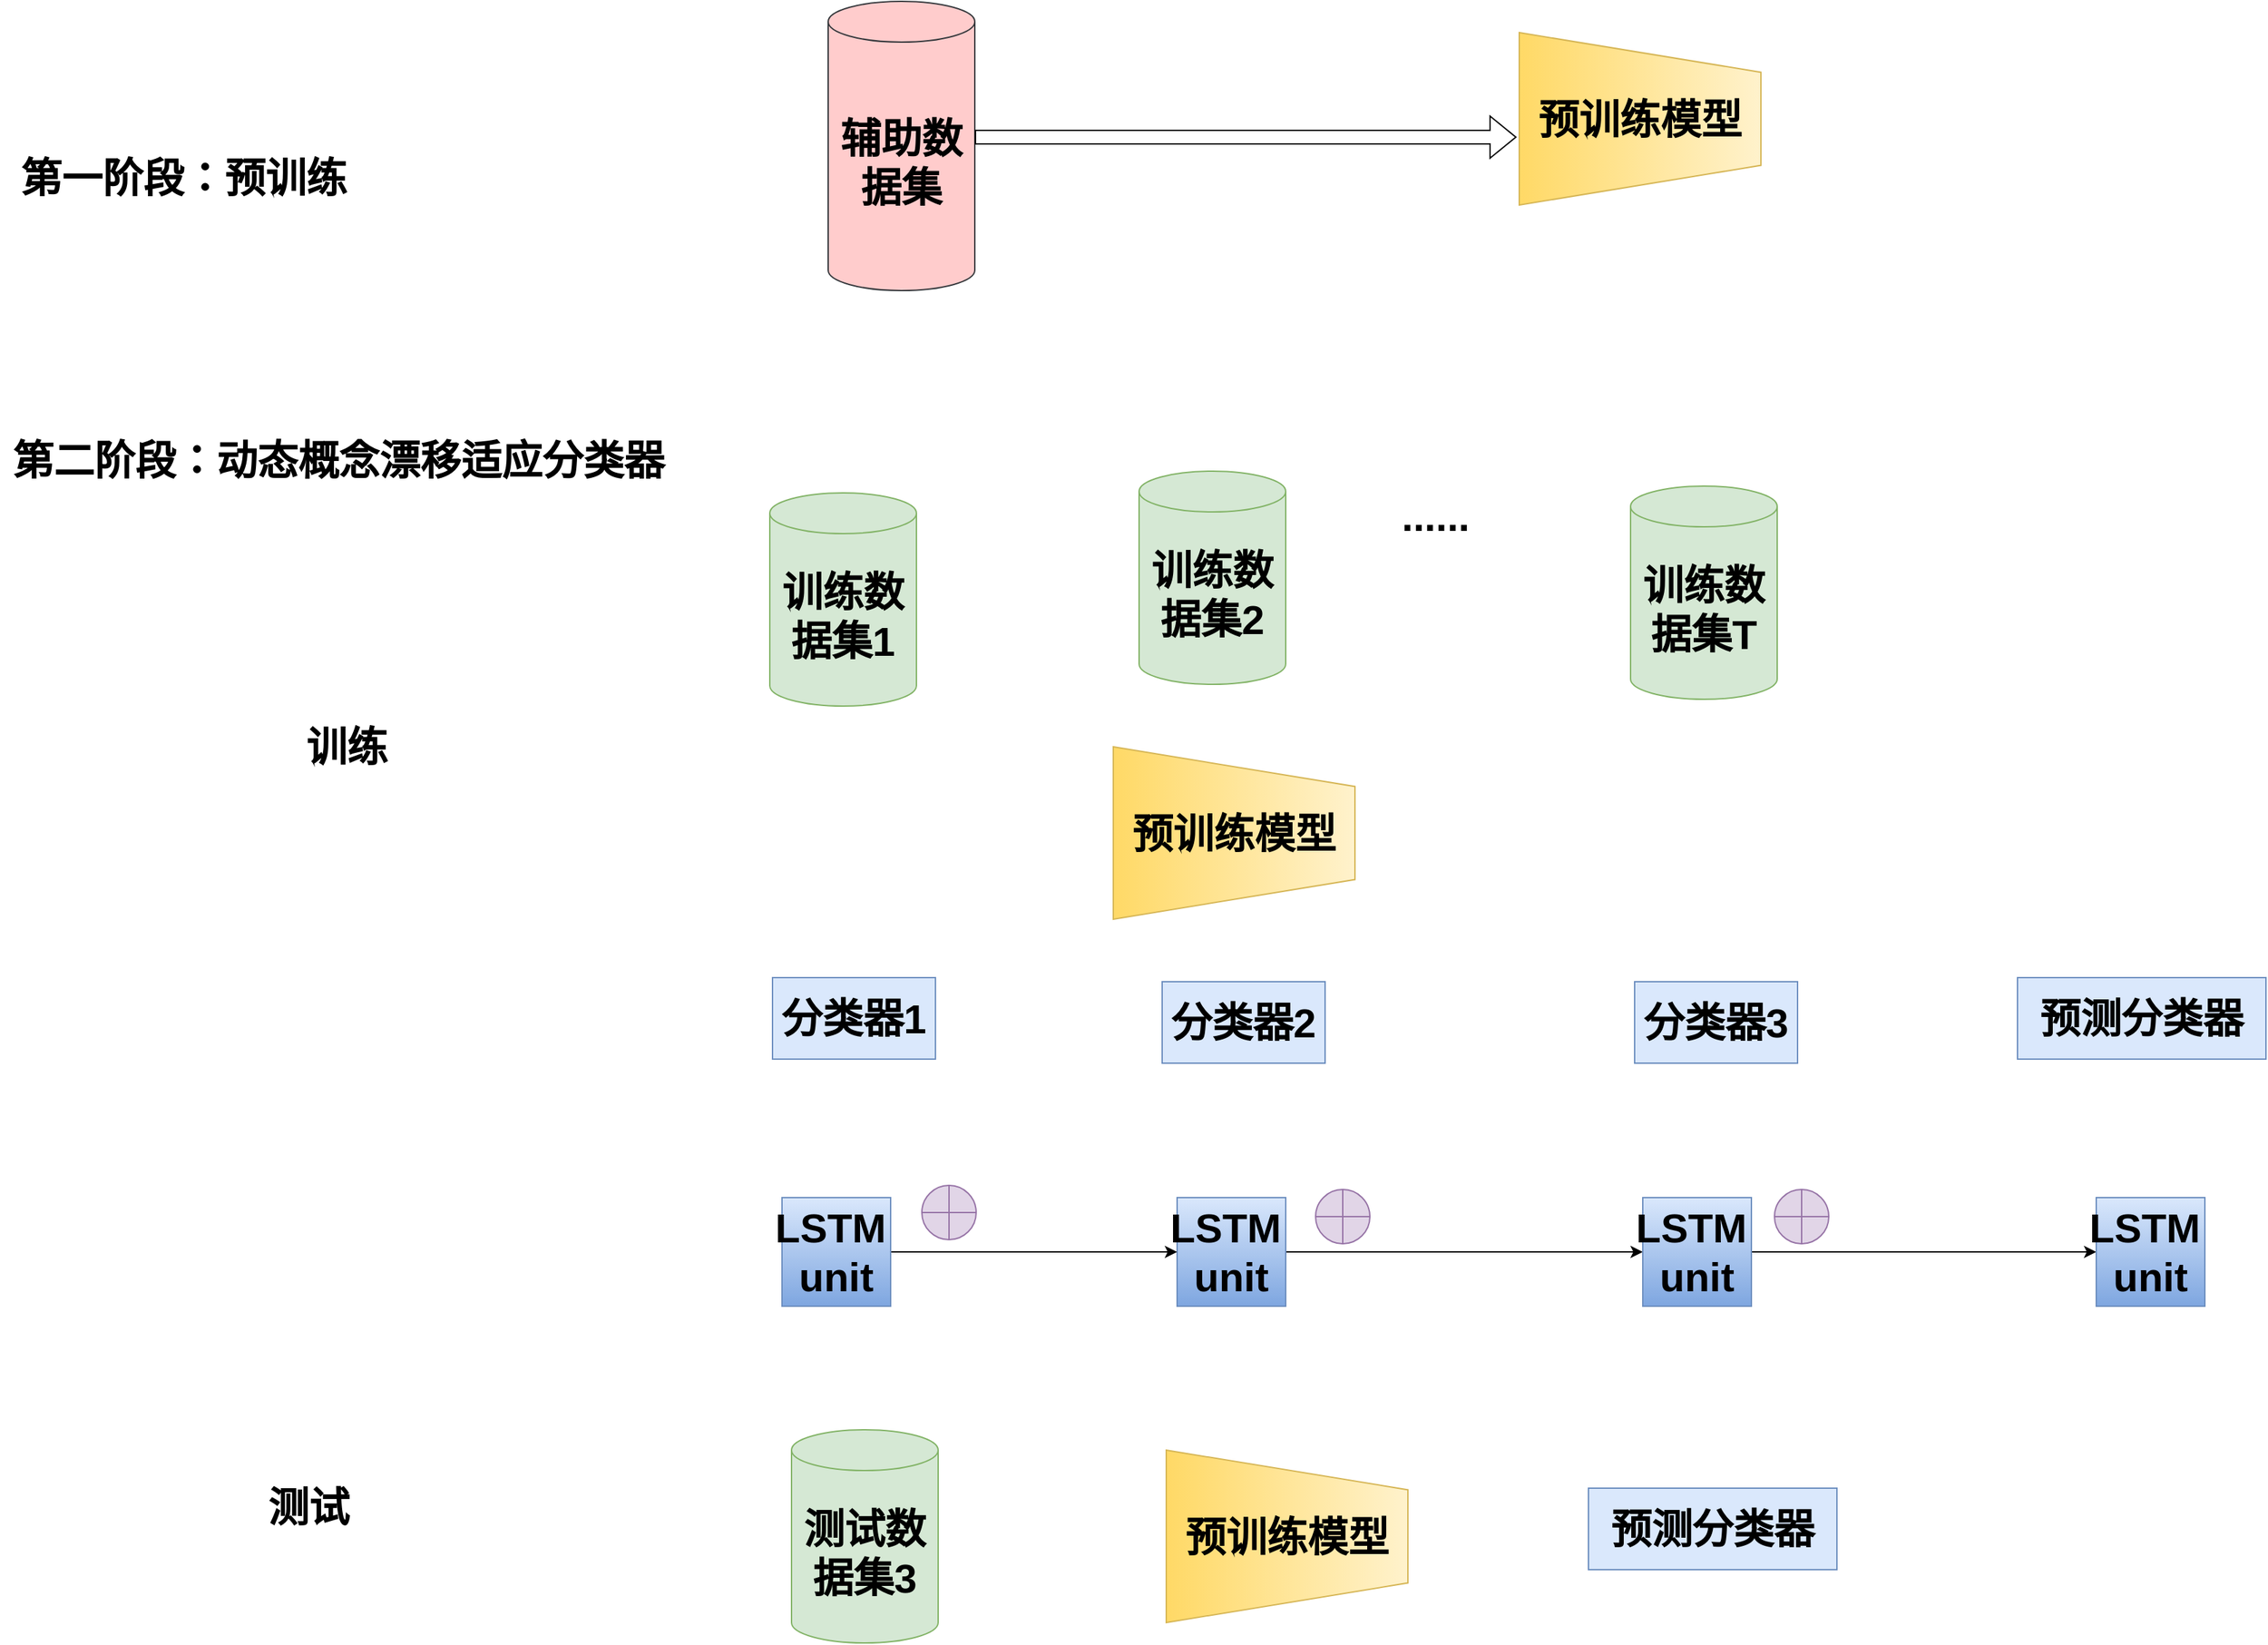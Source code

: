 <mxfile version="24.2.3" type="github">
  <diagram name="第 1 页" id="IuZ21-W2MwJ3771QIR-E">
    <mxGraphModel dx="3034" dy="2571" grid="0" gridSize="10" guides="1" tooltips="1" connect="1" arrows="1" fold="1" page="0" pageScale="1" pageWidth="827" pageHeight="1169" math="0" shadow="0">
      <root>
        <mxCell id="0" />
        <mxCell id="1" parent="0" />
        <mxCell id="ZrMqJIstzdSPl8vEg9Mc-193" value="&lt;font style=&quot;font-size: 22px;&quot;&gt;&lt;span style=&quot;font-size: 20px;&quot;&gt;&lt;font style=&quot;font-size: 30px;&quot;&gt;&lt;b&gt;第一阶段：预训练&lt;br&gt;&lt;/b&gt;&lt;/font&gt;&lt;/span&gt;&lt;/font&gt;" style="text;html=1;align=center;verticalAlign=middle;resizable=0;points=[];autosize=1;strokeColor=none;fillColor=none;" vertex="1" parent="1">
          <mxGeometry x="-287" y="-846" width="258" height="48" as="geometry" />
        </mxCell>
        <mxCell id="ZrMqJIstzdSPl8vEg9Mc-194" value="&lt;font style=&quot;font-size: 23px;&quot;&gt;&lt;b style=&quot;font-size: 30px;&quot;&gt;&lt;font style=&quot;font-size: 30px;&quot;&gt;第二阶段：动态概念漂移适应分类器&lt;br&gt;&lt;/font&gt;&lt;/b&gt;&lt;/font&gt;" style="text;html=1;align=center;verticalAlign=middle;resizable=0;points=[];autosize=1;strokeColor=none;fillColor=none;" vertex="1" parent="1">
          <mxGeometry x="-293" y="-638" width="498" height="48" as="geometry" />
        </mxCell>
        <mxCell id="ZrMqJIstzdSPl8vEg9Mc-202" value="&lt;font size=&quot;1&quot;&gt;&lt;b style=&quot;font-size: 30px;&quot;&gt;辅助数据集&lt;/b&gt;&lt;/font&gt;" style="shape=cylinder3;whiteSpace=wrap;html=1;boundedLbl=1;backgroundOutline=1;size=15;fillColor=#ffcccc;strokeColor=#36393d;" vertex="1" parent="1">
          <mxGeometry x="317" y="-952" width="108" height="213" as="geometry" />
        </mxCell>
        <mxCell id="ZrMqJIstzdSPl8vEg9Mc-203" value="&lt;font size=&quot;1&quot;&gt;&lt;b style=&quot;font-size: 30px;&quot;&gt;预训练模型&lt;/b&gt;&lt;/font&gt;" style="verticalLabelPosition=middle;verticalAlign=middle;html=1;shape=trapezoid;perimeter=trapezoidPerimeter;whiteSpace=wrap;size=0.23;arcSize=10;flipV=1;labelPosition=center;align=center;direction=south;fillColor=#fff2cc;gradientColor=#ffd966;strokeColor=#d6b656;" vertex="1" parent="1">
          <mxGeometry x="826" y="-929" width="178" height="127" as="geometry" />
        </mxCell>
        <mxCell id="ZrMqJIstzdSPl8vEg9Mc-204" value="" style="shape=flexArrow;endArrow=classic;html=1;rounded=0;" edge="1" parent="1">
          <mxGeometry width="50" height="50" relative="1" as="geometry">
            <mxPoint x="425" y="-852" as="sourcePoint" />
            <mxPoint x="824" y="-852" as="targetPoint" />
          </mxGeometry>
        </mxCell>
        <mxCell id="ZrMqJIstzdSPl8vEg9Mc-205" value="&lt;font size=&quot;1&quot;&gt;&lt;b style=&quot;font-size: 30px;&quot;&gt;训练数据集1&lt;/b&gt;&lt;/font&gt;" style="shape=cylinder3;whiteSpace=wrap;html=1;boundedLbl=1;backgroundOutline=1;size=15;fillColor=#d5e8d4;strokeColor=#82b366;" vertex="1" parent="1">
          <mxGeometry x="274" y="-590" width="108" height="157" as="geometry" />
        </mxCell>
        <mxCell id="ZrMqJIstzdSPl8vEg9Mc-206" value="&lt;font size=&quot;1&quot;&gt;&lt;b style=&quot;font-size: 30px;&quot;&gt;训练&lt;/b&gt;&lt;/font&gt;" style="text;html=1;align=center;verticalAlign=middle;resizable=0;points=[];autosize=1;strokeColor=none;fillColor=none;" vertex="1" parent="1">
          <mxGeometry x="-77" y="-427" width="78" height="48" as="geometry" />
        </mxCell>
        <mxCell id="ZrMqJIstzdSPl8vEg9Mc-207" value="&lt;font size=&quot;1&quot;&gt;&lt;b style=&quot;font-size: 30px;&quot;&gt;测试&lt;/b&gt;&lt;/font&gt;" style="text;html=1;align=center;verticalAlign=middle;resizable=0;points=[];autosize=1;strokeColor=none;fillColor=none;" vertex="1" parent="1">
          <mxGeometry x="-105" y="133" width="78" height="48" as="geometry" />
        </mxCell>
        <mxCell id="ZrMqJIstzdSPl8vEg9Mc-208" value="&lt;font size=&quot;1&quot;&gt;&lt;b style=&quot;font-size: 30px;&quot;&gt;训练数据集2&lt;/b&gt;&lt;/font&gt;" style="shape=cylinder3;whiteSpace=wrap;html=1;boundedLbl=1;backgroundOutline=1;size=15;fillColor=#d5e8d4;strokeColor=#82b366;" vertex="1" parent="1">
          <mxGeometry x="546" y="-606" width="108" height="157" as="geometry" />
        </mxCell>
        <mxCell id="ZrMqJIstzdSPl8vEg9Mc-209" value="&lt;font size=&quot;1&quot;&gt;&lt;b style=&quot;font-size: 30px;&quot;&gt;训练数据集T&lt;/b&gt;&lt;/font&gt;" style="shape=cylinder3;whiteSpace=wrap;html=1;boundedLbl=1;backgroundOutline=1;size=15;fillColor=#d5e8d4;strokeColor=#82b366;" vertex="1" parent="1">
          <mxGeometry x="908" y="-595" width="108" height="157" as="geometry" />
        </mxCell>
        <mxCell id="ZrMqJIstzdSPl8vEg9Mc-214" value="&lt;font size=&quot;1&quot;&gt;&lt;b style=&quot;font-size: 30px;&quot;&gt;分类器1&lt;/b&gt;&lt;/font&gt;" style="rounded=0;whiteSpace=wrap;html=1;fillColor=#dae8fc;strokeColor=#6c8ebf;" vertex="1" parent="1">
          <mxGeometry x="276" y="-233" width="120" height="60" as="geometry" />
        </mxCell>
        <mxCell id="ZrMqJIstzdSPl8vEg9Mc-217" value="&lt;font size=&quot;1&quot;&gt;&lt;b style=&quot;font-size: 30px;&quot;&gt;分类器2&lt;/b&gt;&lt;/font&gt;" style="rounded=0;whiteSpace=wrap;html=1;fillColor=#dae8fc;strokeColor=#6c8ebf;" vertex="1" parent="1">
          <mxGeometry x="563" y="-230" width="120" height="60" as="geometry" />
        </mxCell>
        <mxCell id="ZrMqJIstzdSPl8vEg9Mc-218" value="&lt;font size=&quot;1&quot;&gt;&lt;b style=&quot;font-size: 30px;&quot;&gt;分类器3&lt;/b&gt;&lt;/font&gt;" style="rounded=0;whiteSpace=wrap;html=1;fillColor=#dae8fc;strokeColor=#6c8ebf;" vertex="1" parent="1">
          <mxGeometry x="911" y="-230" width="120" height="60" as="geometry" />
        </mxCell>
        <mxCell id="ZrMqJIstzdSPl8vEg9Mc-229" value="&lt;font style=&quot;font-size: 30px;&quot;&gt;&lt;b&gt;测试数据集3&lt;/b&gt;&lt;/font&gt;" style="shape=cylinder3;whiteSpace=wrap;html=1;boundedLbl=1;backgroundOutline=1;size=15;fillColor=#d5e8d4;strokeColor=#82b366;" vertex="1" parent="1">
          <mxGeometry x="290" y="100" width="108" height="157" as="geometry" />
        </mxCell>
        <mxCell id="ZrMqJIstzdSPl8vEg9Mc-240" value="&lt;font size=&quot;1&quot;&gt;&lt;b style=&quot;font-size: 30px;&quot;&gt;预训练模型&lt;/b&gt;&lt;/font&gt;" style="verticalLabelPosition=middle;verticalAlign=middle;html=1;shape=trapezoid;perimeter=trapezoidPerimeter;whiteSpace=wrap;size=0.23;arcSize=10;flipV=1;labelPosition=center;align=center;direction=south;fillColor=#fff2cc;gradientColor=#ffd966;strokeColor=#d6b656;" vertex="1" parent="1">
          <mxGeometry x="527" y="-403" width="178" height="127" as="geometry" />
        </mxCell>
        <mxCell id="ZrMqJIstzdSPl8vEg9Mc-244" value="&lt;font style=&quot;font-size: 30px;&quot;&gt;&lt;b&gt;...&lt;font style=&quot;font-size: 30px;&quot;&gt;...&lt;/font&gt;&lt;/b&gt;&lt;/font&gt;" style="text;html=1;align=center;verticalAlign=middle;resizable=0;points=[];autosize=1;strokeColor=none;fillColor=none;fontSize=18;" vertex="1" parent="1">
          <mxGeometry x="730" y="-597" width="68" height="48" as="geometry" />
        </mxCell>
        <mxCell id="ZrMqJIstzdSPl8vEg9Mc-245" style="edgeStyle=orthogonalEdgeStyle;rounded=0;orthogonalLoop=1;jettySize=auto;html=1;exitX=0.5;exitY=1;exitDx=0;exitDy=0;" edge="1" parent="1" source="ZrMqJIstzdSPl8vEg9Mc-217" target="ZrMqJIstzdSPl8vEg9Mc-217">
          <mxGeometry relative="1" as="geometry" />
        </mxCell>
        <mxCell id="ZrMqJIstzdSPl8vEg9Mc-246" style="edgeStyle=orthogonalEdgeStyle;rounded=0;orthogonalLoop=1;jettySize=auto;html=1;exitX=1;exitY=0.5;exitDx=0;exitDy=0;entryX=0;entryY=0.5;entryDx=0;entryDy=0;fontSize=18;fontStyle=1" edge="1" parent="1" source="ZrMqJIstzdSPl8vEg9Mc-247" target="ZrMqJIstzdSPl8vEg9Mc-251">
          <mxGeometry relative="1" as="geometry" />
        </mxCell>
        <mxCell id="ZrMqJIstzdSPl8vEg9Mc-247" value="&lt;div style=&quot;font-size: 30px;&quot;&gt;&lt;font style=&quot;font-size: 30px;&quot;&gt;&lt;b&gt;&lt;font style=&quot;font-size: 30px;&quot;&gt;LSTM&amp;nbsp;&lt;/font&gt;&lt;/b&gt;&lt;/font&gt;&lt;/div&gt;&lt;div style=&quot;font-size: 30px;&quot;&gt;&lt;font style=&quot;font-size: 30px;&quot;&gt;&lt;b&gt;&lt;font style=&quot;font-size: 30px;&quot;&gt;unit &lt;br&gt;&lt;/font&gt;&lt;/b&gt;&lt;/font&gt;&lt;/div&gt;" style="whiteSpace=wrap;html=1;aspect=fixed;fillColor=#dae8fc;strokeColor=#6c8ebf;gradientColor=#7ea6e0;" vertex="1" parent="1">
          <mxGeometry x="574" y="-71" width="80" height="80" as="geometry" />
        </mxCell>
        <mxCell id="ZrMqJIstzdSPl8vEg9Mc-248" style="rounded=0;orthogonalLoop=1;jettySize=auto;html=1;endArrow=none;endFill=0;exitX=0;exitY=0.5;exitDx=0;exitDy=0;entryX=1;entryY=0.5;entryDx=0;entryDy=0;startArrow=classic;startFill=1;" edge="1" parent="1" source="ZrMqJIstzdSPl8vEg9Mc-247" target="ZrMqJIstzdSPl8vEg9Mc-249">
          <mxGeometry relative="1" as="geometry">
            <mxPoint x="447" y="-169" as="sourcePoint" />
            <mxPoint x="374" y="-192" as="targetPoint" />
          </mxGeometry>
        </mxCell>
        <mxCell id="ZrMqJIstzdSPl8vEg9Mc-249" value="&lt;div style=&quot;font-size: 30px;&quot;&gt;&lt;font style=&quot;font-size: 30px;&quot;&gt;&lt;b&gt;&lt;font style=&quot;font-size: 30px;&quot;&gt;LSTM&amp;nbsp;&lt;/font&gt;&lt;/b&gt;&lt;/font&gt;&lt;/div&gt;&lt;div style=&quot;font-size: 30px;&quot;&gt;&lt;font style=&quot;font-size: 30px;&quot;&gt;&lt;b&gt;&lt;font style=&quot;font-size: 30px;&quot;&gt;unit &lt;br&gt;&lt;/font&gt;&lt;/b&gt;&lt;/font&gt;&lt;/div&gt;" style="whiteSpace=wrap;html=1;aspect=fixed;fillColor=#dae8fc;strokeColor=#6c8ebf;gradientColor=#7ea6e0;" vertex="1" parent="1">
          <mxGeometry x="283" y="-71" width="80" height="80" as="geometry" />
        </mxCell>
        <mxCell id="ZrMqJIstzdSPl8vEg9Mc-250" style="edgeStyle=orthogonalEdgeStyle;rounded=0;orthogonalLoop=1;jettySize=auto;html=1;exitX=1;exitY=0.5;exitDx=0;exitDy=0;" edge="1" parent="1" source="ZrMqJIstzdSPl8vEg9Mc-251" target="ZrMqJIstzdSPl8vEg9Mc-252">
          <mxGeometry relative="1" as="geometry" />
        </mxCell>
        <mxCell id="ZrMqJIstzdSPl8vEg9Mc-251" value="&lt;div style=&quot;font-size: 30px;&quot;&gt;&lt;font style=&quot;font-size: 30px;&quot;&gt;&lt;b&gt;&lt;font style=&quot;font-size: 30px;&quot;&gt;LSTM&amp;nbsp;&lt;/font&gt;&lt;/b&gt;&lt;/font&gt;&lt;/div&gt;&lt;div style=&quot;font-size: 30px;&quot;&gt;&lt;font style=&quot;font-size: 30px;&quot;&gt;&lt;b&gt;&lt;font style=&quot;font-size: 30px;&quot;&gt;unit &lt;br&gt;&lt;/font&gt;&lt;/b&gt;&lt;/font&gt;&lt;/div&gt;" style="whiteSpace=wrap;html=1;aspect=fixed;fillColor=#dae8fc;strokeColor=#6c8ebf;gradientColor=#7ea6e0;" vertex="1" parent="1">
          <mxGeometry x="917" y="-71" width="80" height="80" as="geometry" />
        </mxCell>
        <mxCell id="ZrMqJIstzdSPl8vEg9Mc-252" value="&lt;div style=&quot;font-size: 30px;&quot;&gt;&lt;font style=&quot;font-size: 30px;&quot;&gt;&lt;b&gt;&lt;font style=&quot;font-size: 30px;&quot;&gt;LSTM&amp;nbsp;&lt;/font&gt;&lt;/b&gt;&lt;/font&gt;&lt;/div&gt;&lt;div style=&quot;font-size: 30px;&quot;&gt;&lt;font style=&quot;font-size: 30px;&quot;&gt;&lt;b&gt;&lt;font style=&quot;font-size: 30px;&quot;&gt;unit &lt;br&gt;&lt;/font&gt;&lt;/b&gt;&lt;/font&gt;&lt;/div&gt;" style="whiteSpace=wrap;html=1;aspect=fixed;fillColor=#dae8fc;strokeColor=#6c8ebf;gradientColor=#7ea6e0;" vertex="1" parent="1">
          <mxGeometry x="1251" y="-71" width="80" height="80" as="geometry" />
        </mxCell>
        <mxCell id="ZrMqJIstzdSPl8vEg9Mc-253" value="" style="shape=orEllipse;perimeter=ellipsePerimeter;whiteSpace=wrap;html=1;backgroundOutline=1;fillColor=#e1d5e7;strokeColor=#9673a6;" vertex="1" parent="1">
          <mxGeometry x="386" y="-80" width="40" height="40" as="geometry" />
        </mxCell>
        <mxCell id="ZrMqJIstzdSPl8vEg9Mc-254" value="" style="shape=orEllipse;perimeter=ellipsePerimeter;whiteSpace=wrap;html=1;backgroundOutline=1;fillColor=#e1d5e7;strokeColor=#9673a6;" vertex="1" parent="1">
          <mxGeometry x="676" y="-77" width="40" height="40" as="geometry" />
        </mxCell>
        <mxCell id="ZrMqJIstzdSPl8vEg9Mc-255" value="" style="shape=orEllipse;perimeter=ellipsePerimeter;whiteSpace=wrap;html=1;backgroundOutline=1;fillColor=#e1d5e7;strokeColor=#9673a6;" vertex="1" parent="1">
          <mxGeometry x="1014" y="-77" width="40" height="40" as="geometry" />
        </mxCell>
        <mxCell id="ZrMqJIstzdSPl8vEg9Mc-257" value="&lt;b&gt;&lt;font style=&quot;font-size: 30px;&quot;&gt;预测分类器&lt;/font&gt;&lt;/b&gt;" style="rounded=0;whiteSpace=wrap;html=1;fillColor=#dae8fc;strokeColor=#6c8ebf;" vertex="1" parent="1">
          <mxGeometry x="1193" y="-233" width="183" height="60" as="geometry" />
        </mxCell>
        <mxCell id="ZrMqJIstzdSPl8vEg9Mc-259" value="&lt;font size=&quot;1&quot;&gt;&lt;b style=&quot;font-size: 30px;&quot;&gt;预训练模型&lt;/b&gt;&lt;/font&gt;" style="verticalLabelPosition=middle;verticalAlign=middle;html=1;shape=trapezoid;perimeter=trapezoidPerimeter;whiteSpace=wrap;size=0.23;arcSize=10;flipV=1;labelPosition=center;align=center;direction=south;fillColor=#fff2cc;gradientColor=#ffd966;strokeColor=#d6b656;" vertex="1" parent="1">
          <mxGeometry x="566" y="115" width="178" height="127" as="geometry" />
        </mxCell>
        <mxCell id="ZrMqJIstzdSPl8vEg9Mc-261" value="&lt;b&gt;&lt;font style=&quot;font-size: 30px;&quot;&gt;预测分类器&lt;/font&gt;&lt;/b&gt;" style="rounded=0;whiteSpace=wrap;html=1;fillColor=#dae8fc;strokeColor=#6c8ebf;" vertex="1" parent="1">
          <mxGeometry x="877" y="143" width="183" height="60" as="geometry" />
        </mxCell>
      </root>
    </mxGraphModel>
  </diagram>
</mxfile>
